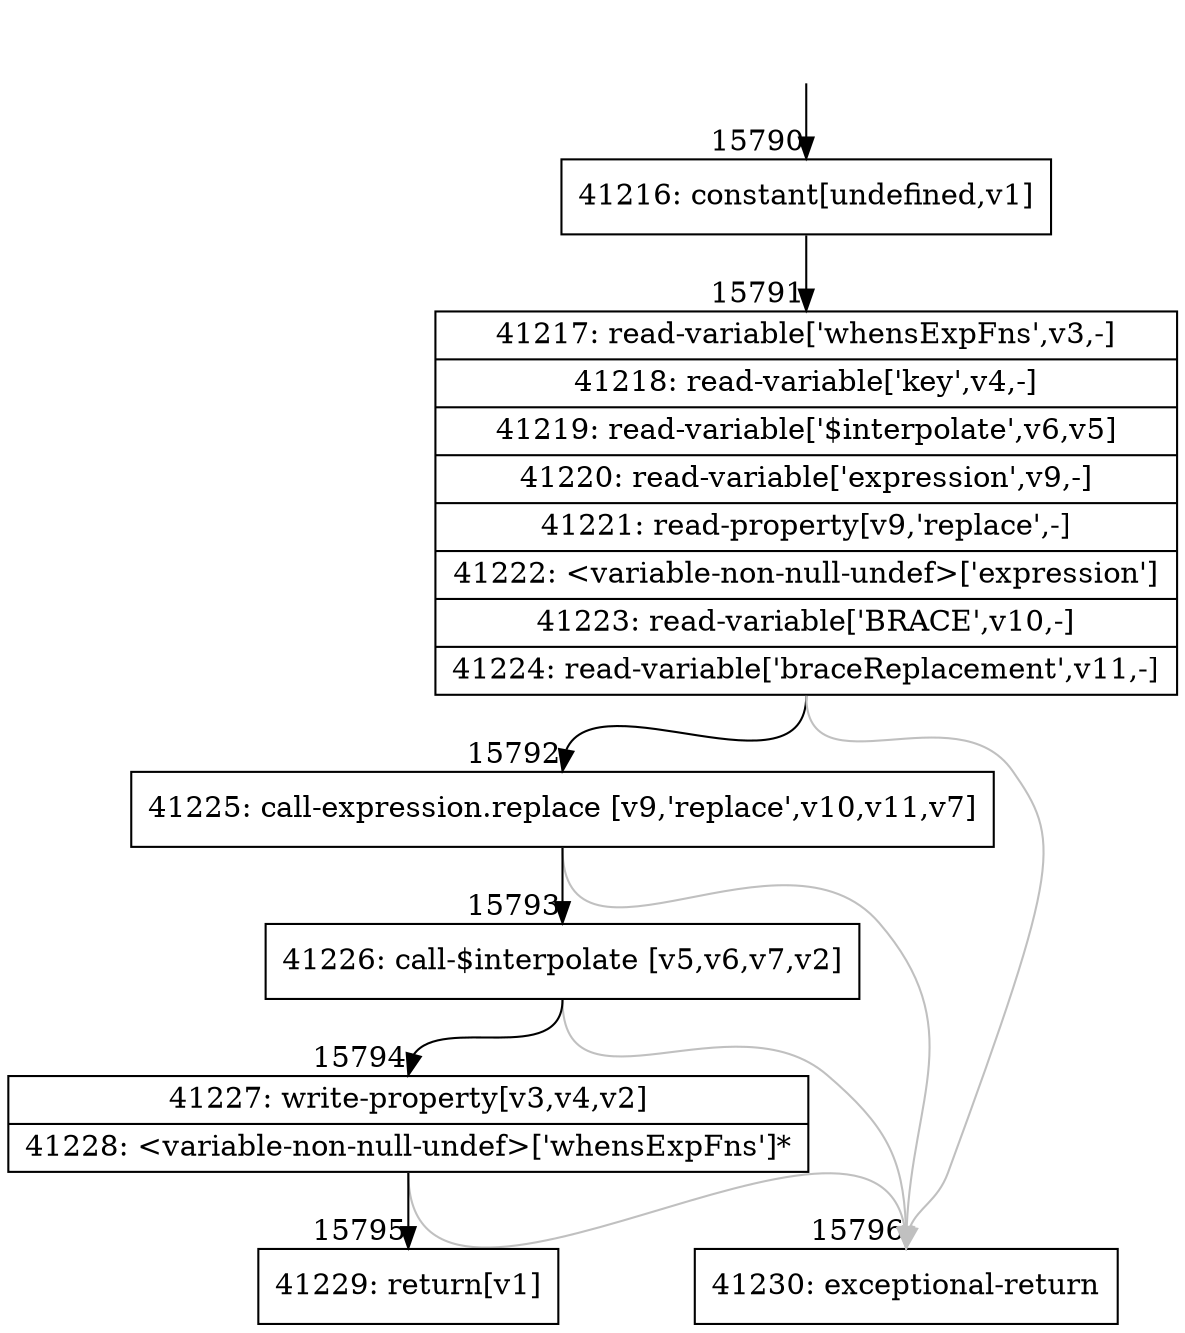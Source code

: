 digraph {
rankdir="TD"
BB_entry1269[shape=none,label=""];
BB_entry1269 -> BB15790 [tailport=s, headport=n, headlabel="    15790"]
BB15790 [shape=record label="{41216: constant[undefined,v1]}" ] 
BB15790 -> BB15791 [tailport=s, headport=n, headlabel="      15791"]
BB15791 [shape=record label="{41217: read-variable['whensExpFns',v3,-]|41218: read-variable['key',v4,-]|41219: read-variable['$interpolate',v6,v5]|41220: read-variable['expression',v9,-]|41221: read-property[v9,'replace',-]|41222: \<variable-non-null-undef\>['expression']|41223: read-variable['BRACE',v10,-]|41224: read-variable['braceReplacement',v11,-]}" ] 
BB15791 -> BB15792 [tailport=s, headport=n, headlabel="      15792"]
BB15791 -> BB15796 [tailport=s, headport=n, color=gray, headlabel="      15796"]
BB15792 [shape=record label="{41225: call-expression.replace [v9,'replace',v10,v11,v7]}" ] 
BB15792 -> BB15793 [tailport=s, headport=n, headlabel="      15793"]
BB15792 -> BB15796 [tailport=s, headport=n, color=gray]
BB15793 [shape=record label="{41226: call-$interpolate [v5,v6,v7,v2]}" ] 
BB15793 -> BB15794 [tailport=s, headport=n, headlabel="      15794"]
BB15793 -> BB15796 [tailport=s, headport=n, color=gray]
BB15794 [shape=record label="{41227: write-property[v3,v4,v2]|41228: \<variable-non-null-undef\>['whensExpFns']*}" ] 
BB15794 -> BB15795 [tailport=s, headport=n, headlabel="      15795"]
BB15794 -> BB15796 [tailport=s, headport=n, color=gray]
BB15795 [shape=record label="{41229: return[v1]}" ] 
BB15796 [shape=record label="{41230: exceptional-return}" ] 
//#$~ 26652
}
